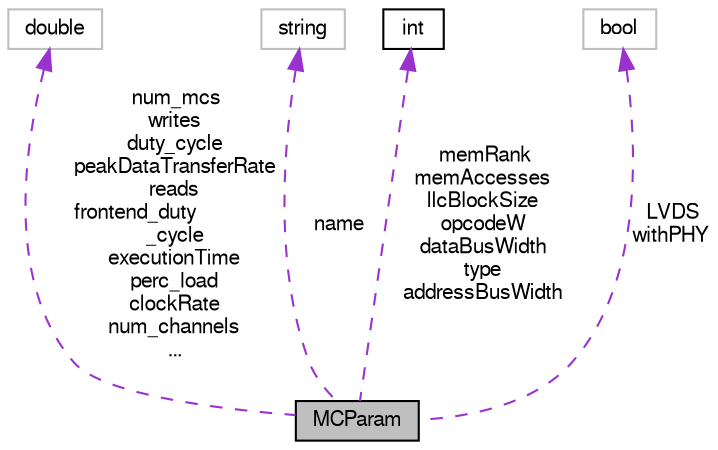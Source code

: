 digraph "MCParam"
{
  bgcolor="transparent";
  edge [fontname="FreeSans",fontsize="10",labelfontname="FreeSans",labelfontsize="10"];
  node [fontname="FreeSans",fontsize="10",shape=record];
  Node1 [label="MCParam",height=0.2,width=0.4,color="black", fillcolor="grey75", style="filled", fontcolor="black"];
  Node2 -> Node1 [dir="back",color="darkorchid3",fontsize="10",style="dashed",label=" num_mcs\nwrites\nduty_cycle\npeakDataTransferRate\nreads\nfrontend_duty\l_cycle\nexecutionTime\nperc_load\nclockRate\nnum_channels\n..." ,fontname="FreeSans"];
  Node2 [label="double",height=0.2,width=0.4,color="grey75"];
  Node3 -> Node1 [dir="back",color="darkorchid3",fontsize="10",style="dashed",label=" name" ,fontname="FreeSans"];
  Node3 [label="string",height=0.2,width=0.4,color="grey75"];
  Node4 -> Node1 [dir="back",color="darkorchid3",fontsize="10",style="dashed",label=" memRank\nmemAccesses\nllcBlockSize\nopcodeW\ndataBusWidth\ntype\naddressBusWidth" ,fontname="FreeSans"];
  Node4 [label="int",height=0.2,width=0.4,color="black",URL="$classint.html"];
  Node5 -> Node1 [dir="back",color="darkorchid3",fontsize="10",style="dashed",label=" LVDS\nwithPHY" ,fontname="FreeSans"];
  Node5 [label="bool",height=0.2,width=0.4,color="grey75"];
}
